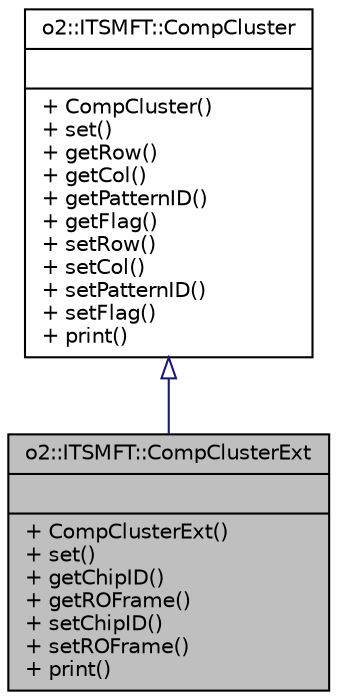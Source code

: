 digraph "o2::ITSMFT::CompClusterExt"
{
 // INTERACTIVE_SVG=YES
  bgcolor="transparent";
  edge [fontname="Helvetica",fontsize="10",labelfontname="Helvetica",labelfontsize="10"];
  node [fontname="Helvetica",fontsize="10",shape=record];
  Node1 [label="{o2::ITSMFT::CompClusterExt\n||+ CompClusterExt()\l+ set()\l+ getChipID()\l+ getROFrame()\l+ setChipID()\l+ setROFrame()\l+ print()\l}",height=0.2,width=0.4,color="black", fillcolor="grey75", style="filled" fontcolor="black"];
  Node2 -> Node1 [dir="back",color="midnightblue",fontsize="10",style="solid",arrowtail="onormal",fontname="Helvetica"];
  Node2 [label="{o2::ITSMFT::CompCluster\n||+ CompCluster()\l+ set()\l+ getRow()\l+ getCol()\l+ getPatternID()\l+ getFlag()\l+ setRow()\l+ setCol()\l+ setPatternID()\l+ setFlag()\l+ print()\l}",height=0.2,width=0.4,color="black",URL="$d4/df0/classo2_1_1ITSMFT_1_1CompCluster.html"];
}

